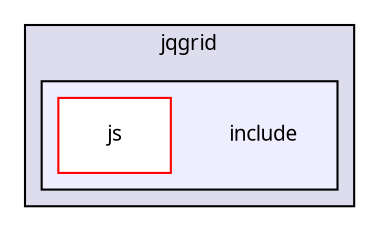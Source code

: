digraph "packages/gui/packages/jqgrid/include/" {
  compound=true
  node [ fontsize="10", fontname="FreeSans.ttf"];
  edge [ labelfontsize="10", labelfontname="FreeSans.ttf"];
  subgraph clusterdir_e00f2578ee5f2aca70dee6808d0f8d48 {
    graph [ bgcolor="#ddddee", pencolor="black", label="jqgrid" fontname="FreeSans.ttf", fontsize="10", URL="dir_e00f2578ee5f2aca70dee6808d0f8d48.html"]
  subgraph clusterdir_e80785cc4229a921c9212d5ecb7e1e4d {
    graph [ bgcolor="#eeeeff", pencolor="black", label="" URL="dir_e80785cc4229a921c9212d5ecb7e1e4d.html"];
    dir_e80785cc4229a921c9212d5ecb7e1e4d [shape=plaintext label="include"];
    dir_f659afef337caa3a111e66ae671cba6b [shape=box label="js" color="red" fillcolor="white" style="filled" URL="dir_f659afef337caa3a111e66ae671cba6b.html"];
  }
  }
}
